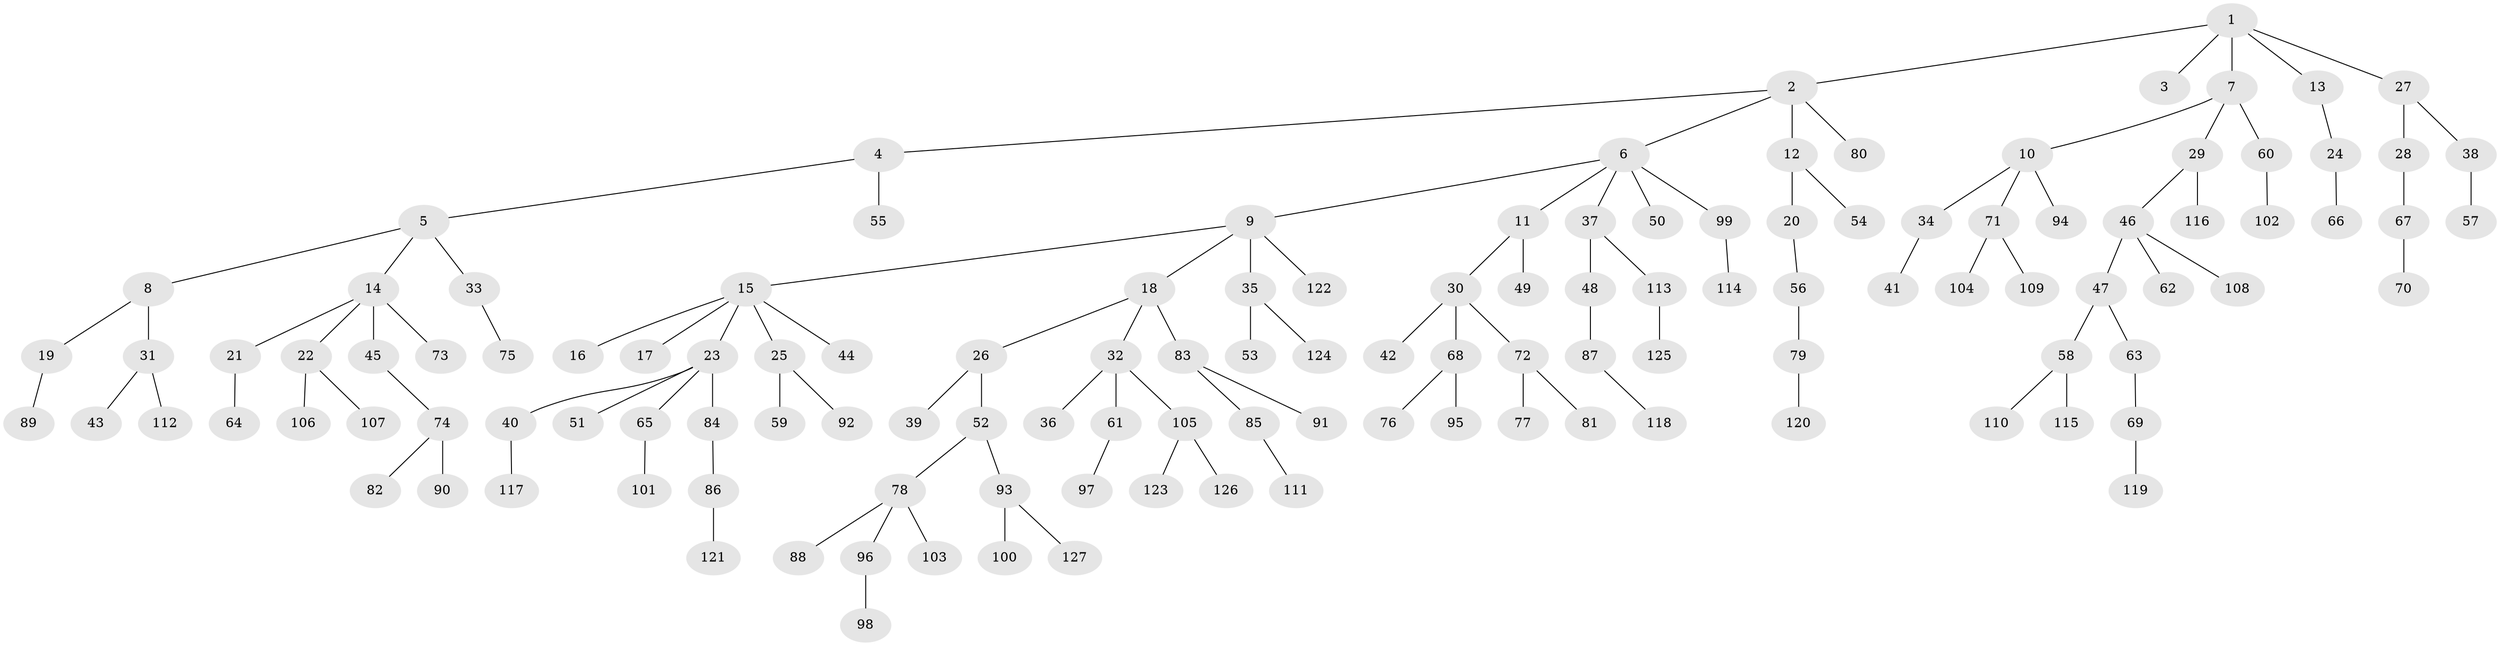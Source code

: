 // Generated by graph-tools (version 1.1) at 2025/52/03/09/25 04:52:42]
// undirected, 127 vertices, 126 edges
graph export_dot {
graph [start="1"]
  node [color=gray90,style=filled];
  1;
  2;
  3;
  4;
  5;
  6;
  7;
  8;
  9;
  10;
  11;
  12;
  13;
  14;
  15;
  16;
  17;
  18;
  19;
  20;
  21;
  22;
  23;
  24;
  25;
  26;
  27;
  28;
  29;
  30;
  31;
  32;
  33;
  34;
  35;
  36;
  37;
  38;
  39;
  40;
  41;
  42;
  43;
  44;
  45;
  46;
  47;
  48;
  49;
  50;
  51;
  52;
  53;
  54;
  55;
  56;
  57;
  58;
  59;
  60;
  61;
  62;
  63;
  64;
  65;
  66;
  67;
  68;
  69;
  70;
  71;
  72;
  73;
  74;
  75;
  76;
  77;
  78;
  79;
  80;
  81;
  82;
  83;
  84;
  85;
  86;
  87;
  88;
  89;
  90;
  91;
  92;
  93;
  94;
  95;
  96;
  97;
  98;
  99;
  100;
  101;
  102;
  103;
  104;
  105;
  106;
  107;
  108;
  109;
  110;
  111;
  112;
  113;
  114;
  115;
  116;
  117;
  118;
  119;
  120;
  121;
  122;
  123;
  124;
  125;
  126;
  127;
  1 -- 2;
  1 -- 3;
  1 -- 7;
  1 -- 13;
  1 -- 27;
  2 -- 4;
  2 -- 6;
  2 -- 12;
  2 -- 80;
  4 -- 5;
  4 -- 55;
  5 -- 8;
  5 -- 14;
  5 -- 33;
  6 -- 9;
  6 -- 11;
  6 -- 37;
  6 -- 50;
  6 -- 99;
  7 -- 10;
  7 -- 29;
  7 -- 60;
  8 -- 19;
  8 -- 31;
  9 -- 15;
  9 -- 18;
  9 -- 35;
  9 -- 122;
  10 -- 34;
  10 -- 71;
  10 -- 94;
  11 -- 30;
  11 -- 49;
  12 -- 20;
  12 -- 54;
  13 -- 24;
  14 -- 21;
  14 -- 22;
  14 -- 45;
  14 -- 73;
  15 -- 16;
  15 -- 17;
  15 -- 23;
  15 -- 25;
  15 -- 44;
  18 -- 26;
  18 -- 32;
  18 -- 83;
  19 -- 89;
  20 -- 56;
  21 -- 64;
  22 -- 106;
  22 -- 107;
  23 -- 40;
  23 -- 51;
  23 -- 65;
  23 -- 84;
  24 -- 66;
  25 -- 59;
  25 -- 92;
  26 -- 39;
  26 -- 52;
  27 -- 28;
  27 -- 38;
  28 -- 67;
  29 -- 46;
  29 -- 116;
  30 -- 42;
  30 -- 68;
  30 -- 72;
  31 -- 43;
  31 -- 112;
  32 -- 36;
  32 -- 61;
  32 -- 105;
  33 -- 75;
  34 -- 41;
  35 -- 53;
  35 -- 124;
  37 -- 48;
  37 -- 113;
  38 -- 57;
  40 -- 117;
  45 -- 74;
  46 -- 47;
  46 -- 62;
  46 -- 108;
  47 -- 58;
  47 -- 63;
  48 -- 87;
  52 -- 78;
  52 -- 93;
  56 -- 79;
  58 -- 110;
  58 -- 115;
  60 -- 102;
  61 -- 97;
  63 -- 69;
  65 -- 101;
  67 -- 70;
  68 -- 76;
  68 -- 95;
  69 -- 119;
  71 -- 104;
  71 -- 109;
  72 -- 77;
  72 -- 81;
  74 -- 82;
  74 -- 90;
  78 -- 88;
  78 -- 96;
  78 -- 103;
  79 -- 120;
  83 -- 85;
  83 -- 91;
  84 -- 86;
  85 -- 111;
  86 -- 121;
  87 -- 118;
  93 -- 100;
  93 -- 127;
  96 -- 98;
  99 -- 114;
  105 -- 123;
  105 -- 126;
  113 -- 125;
}
